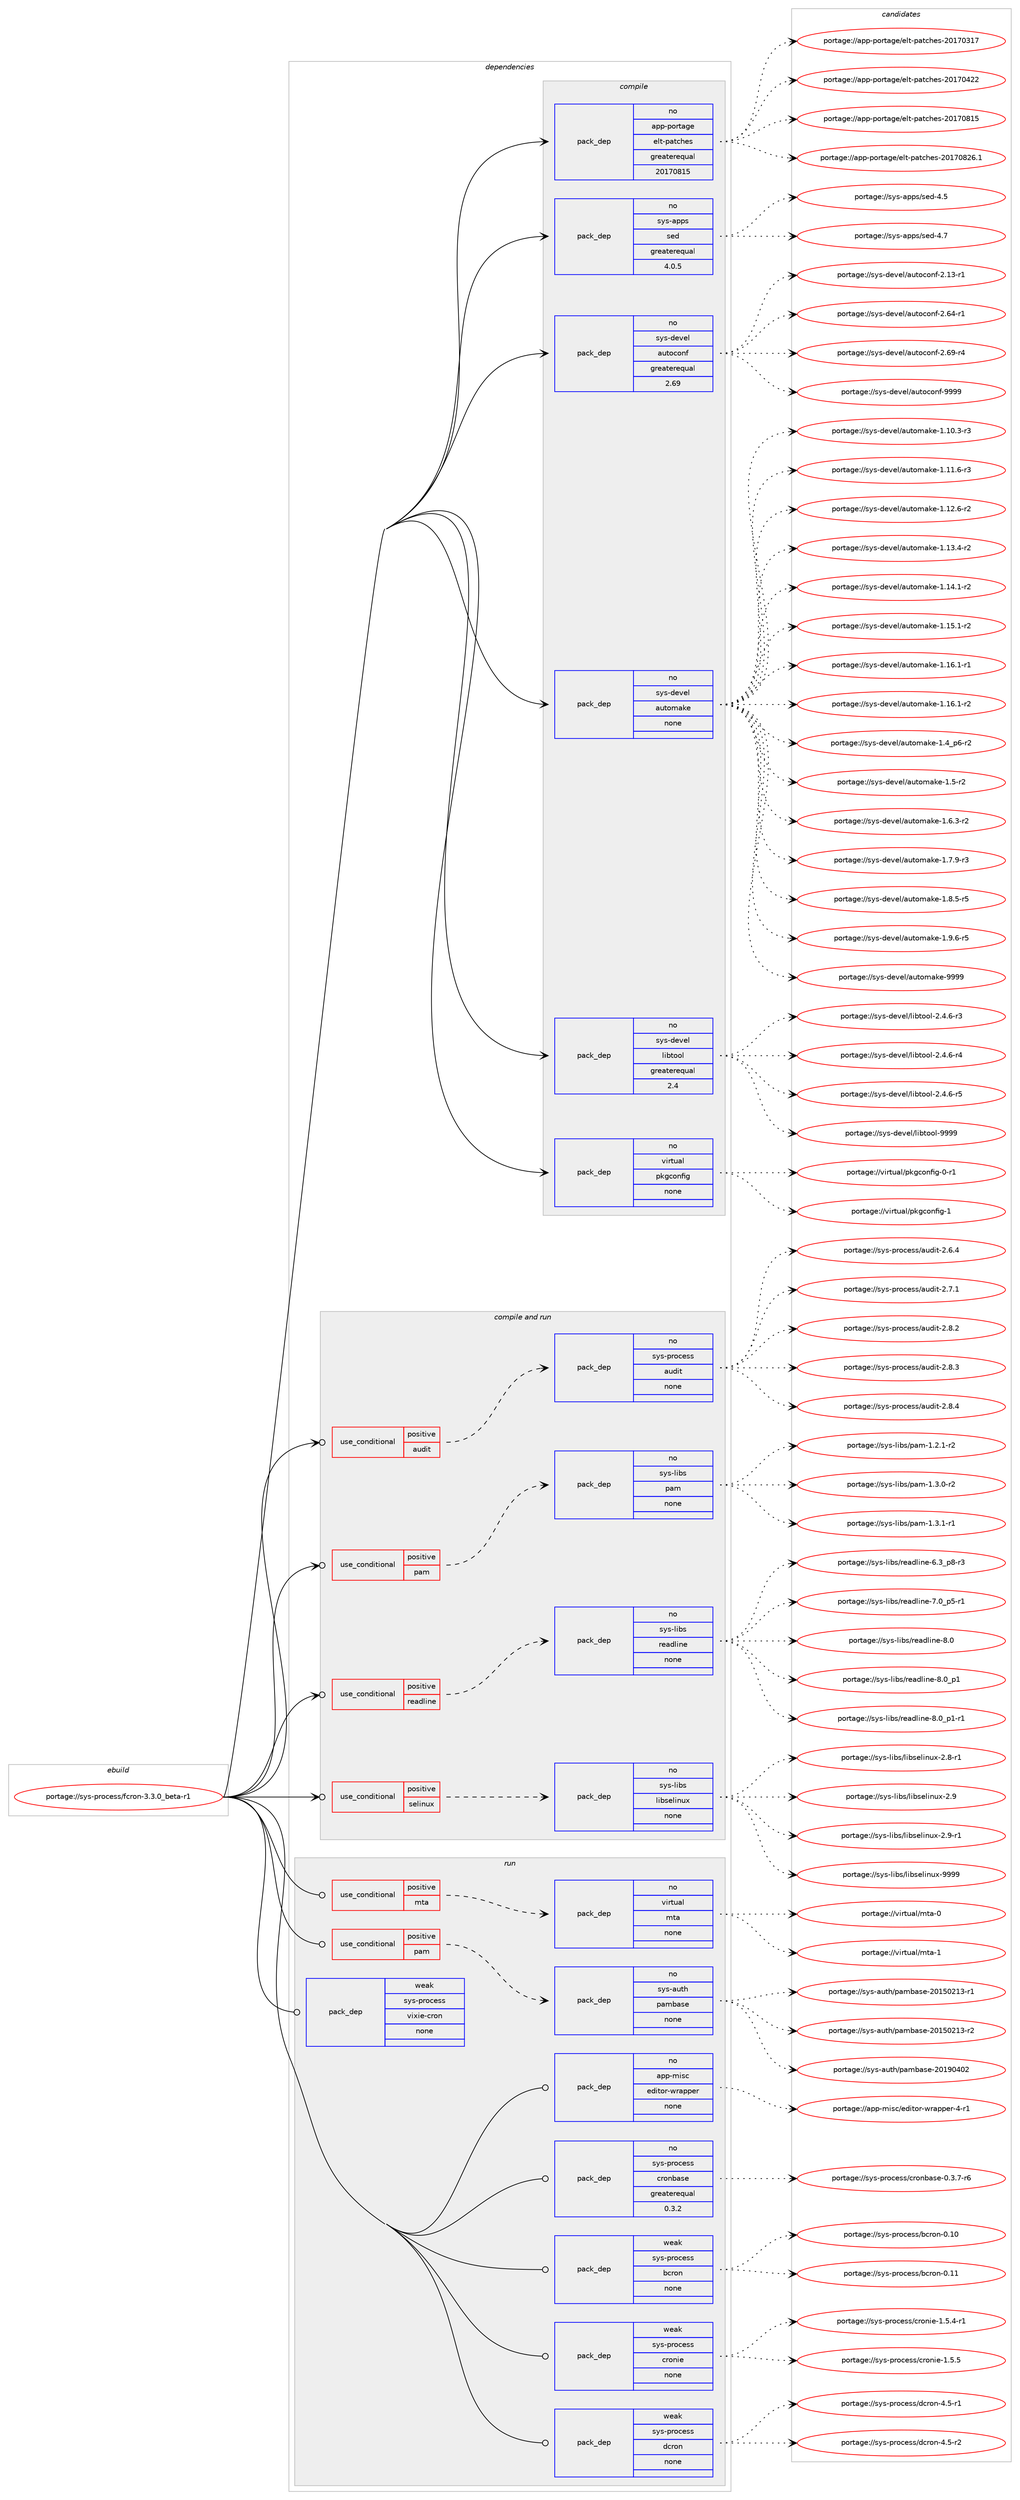 digraph prolog {

# *************
# Graph options
# *************

newrank=true;
concentrate=true;
compound=true;
graph [rankdir=LR,fontname=Helvetica,fontsize=10,ranksep=1.5];#, ranksep=2.5, nodesep=0.2];
edge  [arrowhead=vee];
node  [fontname=Helvetica,fontsize=10];

# **********
# The ebuild
# **********

subgraph cluster_leftcol {
color=gray;
rank=same;
label=<<i>ebuild</i>>;
id [label="portage://sys-process/fcron-3.3.0_beta-r1", color=red, width=4, href="../sys-process/fcron-3.3.0_beta-r1.svg"];
}

# ****************
# The dependencies
# ****************

subgraph cluster_midcol {
color=gray;
label=<<i>dependencies</i>>;
subgraph cluster_compile {
fillcolor="#eeeeee";
style=filled;
label=<<i>compile</i>>;
subgraph pack321067 {
dependency433239 [label=<<TABLE BORDER="0" CELLBORDER="1" CELLSPACING="0" CELLPADDING="4" WIDTH="220"><TR><TD ROWSPAN="6" CELLPADDING="30">pack_dep</TD></TR><TR><TD WIDTH="110">no</TD></TR><TR><TD>app-portage</TD></TR><TR><TD>elt-patches</TD></TR><TR><TD>greaterequal</TD></TR><TR><TD>20170815</TD></TR></TABLE>>, shape=none, color=blue];
}
id:e -> dependency433239:w [weight=20,style="solid",arrowhead="vee"];
subgraph pack321068 {
dependency433240 [label=<<TABLE BORDER="0" CELLBORDER="1" CELLSPACING="0" CELLPADDING="4" WIDTH="220"><TR><TD ROWSPAN="6" CELLPADDING="30">pack_dep</TD></TR><TR><TD WIDTH="110">no</TD></TR><TR><TD>sys-apps</TD></TR><TR><TD>sed</TD></TR><TR><TD>greaterequal</TD></TR><TR><TD>4.0.5</TD></TR></TABLE>>, shape=none, color=blue];
}
id:e -> dependency433240:w [weight=20,style="solid",arrowhead="vee"];
subgraph pack321069 {
dependency433241 [label=<<TABLE BORDER="0" CELLBORDER="1" CELLSPACING="0" CELLPADDING="4" WIDTH="220"><TR><TD ROWSPAN="6" CELLPADDING="30">pack_dep</TD></TR><TR><TD WIDTH="110">no</TD></TR><TR><TD>sys-devel</TD></TR><TR><TD>autoconf</TD></TR><TR><TD>greaterequal</TD></TR><TR><TD>2.69</TD></TR></TABLE>>, shape=none, color=blue];
}
id:e -> dependency433241:w [weight=20,style="solid",arrowhead="vee"];
subgraph pack321070 {
dependency433242 [label=<<TABLE BORDER="0" CELLBORDER="1" CELLSPACING="0" CELLPADDING="4" WIDTH="220"><TR><TD ROWSPAN="6" CELLPADDING="30">pack_dep</TD></TR><TR><TD WIDTH="110">no</TD></TR><TR><TD>sys-devel</TD></TR><TR><TD>automake</TD></TR><TR><TD>none</TD></TR><TR><TD></TD></TR></TABLE>>, shape=none, color=blue];
}
id:e -> dependency433242:w [weight=20,style="solid",arrowhead="vee"];
subgraph pack321071 {
dependency433243 [label=<<TABLE BORDER="0" CELLBORDER="1" CELLSPACING="0" CELLPADDING="4" WIDTH="220"><TR><TD ROWSPAN="6" CELLPADDING="30">pack_dep</TD></TR><TR><TD WIDTH="110">no</TD></TR><TR><TD>sys-devel</TD></TR><TR><TD>libtool</TD></TR><TR><TD>greaterequal</TD></TR><TR><TD>2.4</TD></TR></TABLE>>, shape=none, color=blue];
}
id:e -> dependency433243:w [weight=20,style="solid",arrowhead="vee"];
subgraph pack321072 {
dependency433244 [label=<<TABLE BORDER="0" CELLBORDER="1" CELLSPACING="0" CELLPADDING="4" WIDTH="220"><TR><TD ROWSPAN="6" CELLPADDING="30">pack_dep</TD></TR><TR><TD WIDTH="110">no</TD></TR><TR><TD>virtual</TD></TR><TR><TD>pkgconfig</TD></TR><TR><TD>none</TD></TR><TR><TD></TD></TR></TABLE>>, shape=none, color=blue];
}
id:e -> dependency433244:w [weight=20,style="solid",arrowhead="vee"];
}
subgraph cluster_compileandrun {
fillcolor="#eeeeee";
style=filled;
label=<<i>compile and run</i>>;
subgraph cond104847 {
dependency433245 [label=<<TABLE BORDER="0" CELLBORDER="1" CELLSPACING="0" CELLPADDING="4"><TR><TD ROWSPAN="3" CELLPADDING="10">use_conditional</TD></TR><TR><TD>positive</TD></TR><TR><TD>audit</TD></TR></TABLE>>, shape=none, color=red];
subgraph pack321073 {
dependency433246 [label=<<TABLE BORDER="0" CELLBORDER="1" CELLSPACING="0" CELLPADDING="4" WIDTH="220"><TR><TD ROWSPAN="6" CELLPADDING="30">pack_dep</TD></TR><TR><TD WIDTH="110">no</TD></TR><TR><TD>sys-process</TD></TR><TR><TD>audit</TD></TR><TR><TD>none</TD></TR><TR><TD></TD></TR></TABLE>>, shape=none, color=blue];
}
dependency433245:e -> dependency433246:w [weight=20,style="dashed",arrowhead="vee"];
}
id:e -> dependency433245:w [weight=20,style="solid",arrowhead="odotvee"];
subgraph cond104848 {
dependency433247 [label=<<TABLE BORDER="0" CELLBORDER="1" CELLSPACING="0" CELLPADDING="4"><TR><TD ROWSPAN="3" CELLPADDING="10">use_conditional</TD></TR><TR><TD>positive</TD></TR><TR><TD>pam</TD></TR></TABLE>>, shape=none, color=red];
subgraph pack321074 {
dependency433248 [label=<<TABLE BORDER="0" CELLBORDER="1" CELLSPACING="0" CELLPADDING="4" WIDTH="220"><TR><TD ROWSPAN="6" CELLPADDING="30">pack_dep</TD></TR><TR><TD WIDTH="110">no</TD></TR><TR><TD>sys-libs</TD></TR><TR><TD>pam</TD></TR><TR><TD>none</TD></TR><TR><TD></TD></TR></TABLE>>, shape=none, color=blue];
}
dependency433247:e -> dependency433248:w [weight=20,style="dashed",arrowhead="vee"];
}
id:e -> dependency433247:w [weight=20,style="solid",arrowhead="odotvee"];
subgraph cond104849 {
dependency433249 [label=<<TABLE BORDER="0" CELLBORDER="1" CELLSPACING="0" CELLPADDING="4"><TR><TD ROWSPAN="3" CELLPADDING="10">use_conditional</TD></TR><TR><TD>positive</TD></TR><TR><TD>readline</TD></TR></TABLE>>, shape=none, color=red];
subgraph pack321075 {
dependency433250 [label=<<TABLE BORDER="0" CELLBORDER="1" CELLSPACING="0" CELLPADDING="4" WIDTH="220"><TR><TD ROWSPAN="6" CELLPADDING="30">pack_dep</TD></TR><TR><TD WIDTH="110">no</TD></TR><TR><TD>sys-libs</TD></TR><TR><TD>readline</TD></TR><TR><TD>none</TD></TR><TR><TD></TD></TR></TABLE>>, shape=none, color=blue];
}
dependency433249:e -> dependency433250:w [weight=20,style="dashed",arrowhead="vee"];
}
id:e -> dependency433249:w [weight=20,style="solid",arrowhead="odotvee"];
subgraph cond104850 {
dependency433251 [label=<<TABLE BORDER="0" CELLBORDER="1" CELLSPACING="0" CELLPADDING="4"><TR><TD ROWSPAN="3" CELLPADDING="10">use_conditional</TD></TR><TR><TD>positive</TD></TR><TR><TD>selinux</TD></TR></TABLE>>, shape=none, color=red];
subgraph pack321076 {
dependency433252 [label=<<TABLE BORDER="0" CELLBORDER="1" CELLSPACING="0" CELLPADDING="4" WIDTH="220"><TR><TD ROWSPAN="6" CELLPADDING="30">pack_dep</TD></TR><TR><TD WIDTH="110">no</TD></TR><TR><TD>sys-libs</TD></TR><TR><TD>libselinux</TD></TR><TR><TD>none</TD></TR><TR><TD></TD></TR></TABLE>>, shape=none, color=blue];
}
dependency433251:e -> dependency433252:w [weight=20,style="dashed",arrowhead="vee"];
}
id:e -> dependency433251:w [weight=20,style="solid",arrowhead="odotvee"];
}
subgraph cluster_run {
fillcolor="#eeeeee";
style=filled;
label=<<i>run</i>>;
subgraph cond104851 {
dependency433253 [label=<<TABLE BORDER="0" CELLBORDER="1" CELLSPACING="0" CELLPADDING="4"><TR><TD ROWSPAN="3" CELLPADDING="10">use_conditional</TD></TR><TR><TD>positive</TD></TR><TR><TD>mta</TD></TR></TABLE>>, shape=none, color=red];
subgraph pack321077 {
dependency433254 [label=<<TABLE BORDER="0" CELLBORDER="1" CELLSPACING="0" CELLPADDING="4" WIDTH="220"><TR><TD ROWSPAN="6" CELLPADDING="30">pack_dep</TD></TR><TR><TD WIDTH="110">no</TD></TR><TR><TD>virtual</TD></TR><TR><TD>mta</TD></TR><TR><TD>none</TD></TR><TR><TD></TD></TR></TABLE>>, shape=none, color=blue];
}
dependency433253:e -> dependency433254:w [weight=20,style="dashed",arrowhead="vee"];
}
id:e -> dependency433253:w [weight=20,style="solid",arrowhead="odot"];
subgraph cond104852 {
dependency433255 [label=<<TABLE BORDER="0" CELLBORDER="1" CELLSPACING="0" CELLPADDING="4"><TR><TD ROWSPAN="3" CELLPADDING="10">use_conditional</TD></TR><TR><TD>positive</TD></TR><TR><TD>pam</TD></TR></TABLE>>, shape=none, color=red];
subgraph pack321078 {
dependency433256 [label=<<TABLE BORDER="0" CELLBORDER="1" CELLSPACING="0" CELLPADDING="4" WIDTH="220"><TR><TD ROWSPAN="6" CELLPADDING="30">pack_dep</TD></TR><TR><TD WIDTH="110">no</TD></TR><TR><TD>sys-auth</TD></TR><TR><TD>pambase</TD></TR><TR><TD>none</TD></TR><TR><TD></TD></TR></TABLE>>, shape=none, color=blue];
}
dependency433255:e -> dependency433256:w [weight=20,style="dashed",arrowhead="vee"];
}
id:e -> dependency433255:w [weight=20,style="solid",arrowhead="odot"];
subgraph pack321079 {
dependency433257 [label=<<TABLE BORDER="0" CELLBORDER="1" CELLSPACING="0" CELLPADDING="4" WIDTH="220"><TR><TD ROWSPAN="6" CELLPADDING="30">pack_dep</TD></TR><TR><TD WIDTH="110">no</TD></TR><TR><TD>app-misc</TD></TR><TR><TD>editor-wrapper</TD></TR><TR><TD>none</TD></TR><TR><TD></TD></TR></TABLE>>, shape=none, color=blue];
}
id:e -> dependency433257:w [weight=20,style="solid",arrowhead="odot"];
subgraph pack321080 {
dependency433258 [label=<<TABLE BORDER="0" CELLBORDER="1" CELLSPACING="0" CELLPADDING="4" WIDTH="220"><TR><TD ROWSPAN="6" CELLPADDING="30">pack_dep</TD></TR><TR><TD WIDTH="110">no</TD></TR><TR><TD>sys-process</TD></TR><TR><TD>cronbase</TD></TR><TR><TD>greaterequal</TD></TR><TR><TD>0.3.2</TD></TR></TABLE>>, shape=none, color=blue];
}
id:e -> dependency433258:w [weight=20,style="solid",arrowhead="odot"];
subgraph pack321081 {
dependency433259 [label=<<TABLE BORDER="0" CELLBORDER="1" CELLSPACING="0" CELLPADDING="4" WIDTH="220"><TR><TD ROWSPAN="6" CELLPADDING="30">pack_dep</TD></TR><TR><TD WIDTH="110">weak</TD></TR><TR><TD>sys-process</TD></TR><TR><TD>bcron</TD></TR><TR><TD>none</TD></TR><TR><TD></TD></TR></TABLE>>, shape=none, color=blue];
}
id:e -> dependency433259:w [weight=20,style="solid",arrowhead="odot"];
subgraph pack321082 {
dependency433260 [label=<<TABLE BORDER="0" CELLBORDER="1" CELLSPACING="0" CELLPADDING="4" WIDTH="220"><TR><TD ROWSPAN="6" CELLPADDING="30">pack_dep</TD></TR><TR><TD WIDTH="110">weak</TD></TR><TR><TD>sys-process</TD></TR><TR><TD>cronie</TD></TR><TR><TD>none</TD></TR><TR><TD></TD></TR></TABLE>>, shape=none, color=blue];
}
id:e -> dependency433260:w [weight=20,style="solid",arrowhead="odot"];
subgraph pack321083 {
dependency433261 [label=<<TABLE BORDER="0" CELLBORDER="1" CELLSPACING="0" CELLPADDING="4" WIDTH="220"><TR><TD ROWSPAN="6" CELLPADDING="30">pack_dep</TD></TR><TR><TD WIDTH="110">weak</TD></TR><TR><TD>sys-process</TD></TR><TR><TD>dcron</TD></TR><TR><TD>none</TD></TR><TR><TD></TD></TR></TABLE>>, shape=none, color=blue];
}
id:e -> dependency433261:w [weight=20,style="solid",arrowhead="odot"];
subgraph pack321084 {
dependency433262 [label=<<TABLE BORDER="0" CELLBORDER="1" CELLSPACING="0" CELLPADDING="4" WIDTH="220"><TR><TD ROWSPAN="6" CELLPADDING="30">pack_dep</TD></TR><TR><TD WIDTH="110">weak</TD></TR><TR><TD>sys-process</TD></TR><TR><TD>vixie-cron</TD></TR><TR><TD>none</TD></TR><TR><TD></TD></TR></TABLE>>, shape=none, color=blue];
}
id:e -> dependency433262:w [weight=20,style="solid",arrowhead="odot"];
}
}

# **************
# The candidates
# **************

subgraph cluster_choices {
rank=same;
color=gray;
label=<<i>candidates</i>>;

subgraph choice321067 {
color=black;
nodesep=1;
choiceportage97112112451121111141169710310147101108116451129711699104101115455048495548514955 [label="portage://app-portage/elt-patches-20170317", color=red, width=4,href="../app-portage/elt-patches-20170317.svg"];
choiceportage97112112451121111141169710310147101108116451129711699104101115455048495548525050 [label="portage://app-portage/elt-patches-20170422", color=red, width=4,href="../app-portage/elt-patches-20170422.svg"];
choiceportage97112112451121111141169710310147101108116451129711699104101115455048495548564953 [label="portage://app-portage/elt-patches-20170815", color=red, width=4,href="../app-portage/elt-patches-20170815.svg"];
choiceportage971121124511211111411697103101471011081164511297116991041011154550484955485650544649 [label="portage://app-portage/elt-patches-20170826.1", color=red, width=4,href="../app-portage/elt-patches-20170826.1.svg"];
dependency433239:e -> choiceportage97112112451121111141169710310147101108116451129711699104101115455048495548514955:w [style=dotted,weight="100"];
dependency433239:e -> choiceportage97112112451121111141169710310147101108116451129711699104101115455048495548525050:w [style=dotted,weight="100"];
dependency433239:e -> choiceportage97112112451121111141169710310147101108116451129711699104101115455048495548564953:w [style=dotted,weight="100"];
dependency433239:e -> choiceportage971121124511211111411697103101471011081164511297116991041011154550484955485650544649:w [style=dotted,weight="100"];
}
subgraph choice321068 {
color=black;
nodesep=1;
choiceportage11512111545971121121154711510110045524653 [label="portage://sys-apps/sed-4.5", color=red, width=4,href="../sys-apps/sed-4.5.svg"];
choiceportage11512111545971121121154711510110045524655 [label="portage://sys-apps/sed-4.7", color=red, width=4,href="../sys-apps/sed-4.7.svg"];
dependency433240:e -> choiceportage11512111545971121121154711510110045524653:w [style=dotted,weight="100"];
dependency433240:e -> choiceportage11512111545971121121154711510110045524655:w [style=dotted,weight="100"];
}
subgraph choice321069 {
color=black;
nodesep=1;
choiceportage1151211154510010111810110847971171161119911111010245504649514511449 [label="portage://sys-devel/autoconf-2.13-r1", color=red, width=4,href="../sys-devel/autoconf-2.13-r1.svg"];
choiceportage1151211154510010111810110847971171161119911111010245504654524511449 [label="portage://sys-devel/autoconf-2.64-r1", color=red, width=4,href="../sys-devel/autoconf-2.64-r1.svg"];
choiceportage1151211154510010111810110847971171161119911111010245504654574511452 [label="portage://sys-devel/autoconf-2.69-r4", color=red, width=4,href="../sys-devel/autoconf-2.69-r4.svg"];
choiceportage115121115451001011181011084797117116111991111101024557575757 [label="portage://sys-devel/autoconf-9999", color=red, width=4,href="../sys-devel/autoconf-9999.svg"];
dependency433241:e -> choiceportage1151211154510010111810110847971171161119911111010245504649514511449:w [style=dotted,weight="100"];
dependency433241:e -> choiceportage1151211154510010111810110847971171161119911111010245504654524511449:w [style=dotted,weight="100"];
dependency433241:e -> choiceportage1151211154510010111810110847971171161119911111010245504654574511452:w [style=dotted,weight="100"];
dependency433241:e -> choiceportage115121115451001011181011084797117116111991111101024557575757:w [style=dotted,weight="100"];
}
subgraph choice321070 {
color=black;
nodesep=1;
choiceportage11512111545100101118101108479711711611110997107101454946494846514511451 [label="portage://sys-devel/automake-1.10.3-r3", color=red, width=4,href="../sys-devel/automake-1.10.3-r3.svg"];
choiceportage11512111545100101118101108479711711611110997107101454946494946544511451 [label="portage://sys-devel/automake-1.11.6-r3", color=red, width=4,href="../sys-devel/automake-1.11.6-r3.svg"];
choiceportage11512111545100101118101108479711711611110997107101454946495046544511450 [label="portage://sys-devel/automake-1.12.6-r2", color=red, width=4,href="../sys-devel/automake-1.12.6-r2.svg"];
choiceportage11512111545100101118101108479711711611110997107101454946495146524511450 [label="portage://sys-devel/automake-1.13.4-r2", color=red, width=4,href="../sys-devel/automake-1.13.4-r2.svg"];
choiceportage11512111545100101118101108479711711611110997107101454946495246494511450 [label="portage://sys-devel/automake-1.14.1-r2", color=red, width=4,href="../sys-devel/automake-1.14.1-r2.svg"];
choiceportage11512111545100101118101108479711711611110997107101454946495346494511450 [label="portage://sys-devel/automake-1.15.1-r2", color=red, width=4,href="../sys-devel/automake-1.15.1-r2.svg"];
choiceportage11512111545100101118101108479711711611110997107101454946495446494511449 [label="portage://sys-devel/automake-1.16.1-r1", color=red, width=4,href="../sys-devel/automake-1.16.1-r1.svg"];
choiceportage11512111545100101118101108479711711611110997107101454946495446494511450 [label="portage://sys-devel/automake-1.16.1-r2", color=red, width=4,href="../sys-devel/automake-1.16.1-r2.svg"];
choiceportage115121115451001011181011084797117116111109971071014549465295112544511450 [label="portage://sys-devel/automake-1.4_p6-r2", color=red, width=4,href="../sys-devel/automake-1.4_p6-r2.svg"];
choiceportage11512111545100101118101108479711711611110997107101454946534511450 [label="portage://sys-devel/automake-1.5-r2", color=red, width=4,href="../sys-devel/automake-1.5-r2.svg"];
choiceportage115121115451001011181011084797117116111109971071014549465446514511450 [label="portage://sys-devel/automake-1.6.3-r2", color=red, width=4,href="../sys-devel/automake-1.6.3-r2.svg"];
choiceportage115121115451001011181011084797117116111109971071014549465546574511451 [label="portage://sys-devel/automake-1.7.9-r3", color=red, width=4,href="../sys-devel/automake-1.7.9-r3.svg"];
choiceportage115121115451001011181011084797117116111109971071014549465646534511453 [label="portage://sys-devel/automake-1.8.5-r5", color=red, width=4,href="../sys-devel/automake-1.8.5-r5.svg"];
choiceportage115121115451001011181011084797117116111109971071014549465746544511453 [label="portage://sys-devel/automake-1.9.6-r5", color=red, width=4,href="../sys-devel/automake-1.9.6-r5.svg"];
choiceportage115121115451001011181011084797117116111109971071014557575757 [label="portage://sys-devel/automake-9999", color=red, width=4,href="../sys-devel/automake-9999.svg"];
dependency433242:e -> choiceportage11512111545100101118101108479711711611110997107101454946494846514511451:w [style=dotted,weight="100"];
dependency433242:e -> choiceportage11512111545100101118101108479711711611110997107101454946494946544511451:w [style=dotted,weight="100"];
dependency433242:e -> choiceportage11512111545100101118101108479711711611110997107101454946495046544511450:w [style=dotted,weight="100"];
dependency433242:e -> choiceportage11512111545100101118101108479711711611110997107101454946495146524511450:w [style=dotted,weight="100"];
dependency433242:e -> choiceportage11512111545100101118101108479711711611110997107101454946495246494511450:w [style=dotted,weight="100"];
dependency433242:e -> choiceportage11512111545100101118101108479711711611110997107101454946495346494511450:w [style=dotted,weight="100"];
dependency433242:e -> choiceportage11512111545100101118101108479711711611110997107101454946495446494511449:w [style=dotted,weight="100"];
dependency433242:e -> choiceportage11512111545100101118101108479711711611110997107101454946495446494511450:w [style=dotted,weight="100"];
dependency433242:e -> choiceportage115121115451001011181011084797117116111109971071014549465295112544511450:w [style=dotted,weight="100"];
dependency433242:e -> choiceportage11512111545100101118101108479711711611110997107101454946534511450:w [style=dotted,weight="100"];
dependency433242:e -> choiceportage115121115451001011181011084797117116111109971071014549465446514511450:w [style=dotted,weight="100"];
dependency433242:e -> choiceportage115121115451001011181011084797117116111109971071014549465546574511451:w [style=dotted,weight="100"];
dependency433242:e -> choiceportage115121115451001011181011084797117116111109971071014549465646534511453:w [style=dotted,weight="100"];
dependency433242:e -> choiceportage115121115451001011181011084797117116111109971071014549465746544511453:w [style=dotted,weight="100"];
dependency433242:e -> choiceportage115121115451001011181011084797117116111109971071014557575757:w [style=dotted,weight="100"];
}
subgraph choice321071 {
color=black;
nodesep=1;
choiceportage1151211154510010111810110847108105981161111111084550465246544511451 [label="portage://sys-devel/libtool-2.4.6-r3", color=red, width=4,href="../sys-devel/libtool-2.4.6-r3.svg"];
choiceportage1151211154510010111810110847108105981161111111084550465246544511452 [label="portage://sys-devel/libtool-2.4.6-r4", color=red, width=4,href="../sys-devel/libtool-2.4.6-r4.svg"];
choiceportage1151211154510010111810110847108105981161111111084550465246544511453 [label="portage://sys-devel/libtool-2.4.6-r5", color=red, width=4,href="../sys-devel/libtool-2.4.6-r5.svg"];
choiceportage1151211154510010111810110847108105981161111111084557575757 [label="portage://sys-devel/libtool-9999", color=red, width=4,href="../sys-devel/libtool-9999.svg"];
dependency433243:e -> choiceportage1151211154510010111810110847108105981161111111084550465246544511451:w [style=dotted,weight="100"];
dependency433243:e -> choiceportage1151211154510010111810110847108105981161111111084550465246544511452:w [style=dotted,weight="100"];
dependency433243:e -> choiceportage1151211154510010111810110847108105981161111111084550465246544511453:w [style=dotted,weight="100"];
dependency433243:e -> choiceportage1151211154510010111810110847108105981161111111084557575757:w [style=dotted,weight="100"];
}
subgraph choice321072 {
color=black;
nodesep=1;
choiceportage11810511411611797108471121071039911111010210510345484511449 [label="portage://virtual/pkgconfig-0-r1", color=red, width=4,href="../virtual/pkgconfig-0-r1.svg"];
choiceportage1181051141161179710847112107103991111101021051034549 [label="portage://virtual/pkgconfig-1", color=red, width=4,href="../virtual/pkgconfig-1.svg"];
dependency433244:e -> choiceportage11810511411611797108471121071039911111010210510345484511449:w [style=dotted,weight="100"];
dependency433244:e -> choiceportage1181051141161179710847112107103991111101021051034549:w [style=dotted,weight="100"];
}
subgraph choice321073 {
color=black;
nodesep=1;
choiceportage11512111545112114111991011151154797117100105116455046544652 [label="portage://sys-process/audit-2.6.4", color=red, width=4,href="../sys-process/audit-2.6.4.svg"];
choiceportage11512111545112114111991011151154797117100105116455046554649 [label="portage://sys-process/audit-2.7.1", color=red, width=4,href="../sys-process/audit-2.7.1.svg"];
choiceportage11512111545112114111991011151154797117100105116455046564650 [label="portage://sys-process/audit-2.8.2", color=red, width=4,href="../sys-process/audit-2.8.2.svg"];
choiceportage11512111545112114111991011151154797117100105116455046564651 [label="portage://sys-process/audit-2.8.3", color=red, width=4,href="../sys-process/audit-2.8.3.svg"];
choiceportage11512111545112114111991011151154797117100105116455046564652 [label="portage://sys-process/audit-2.8.4", color=red, width=4,href="../sys-process/audit-2.8.4.svg"];
dependency433246:e -> choiceportage11512111545112114111991011151154797117100105116455046544652:w [style=dotted,weight="100"];
dependency433246:e -> choiceportage11512111545112114111991011151154797117100105116455046554649:w [style=dotted,weight="100"];
dependency433246:e -> choiceportage11512111545112114111991011151154797117100105116455046564650:w [style=dotted,weight="100"];
dependency433246:e -> choiceportage11512111545112114111991011151154797117100105116455046564651:w [style=dotted,weight="100"];
dependency433246:e -> choiceportage11512111545112114111991011151154797117100105116455046564652:w [style=dotted,weight="100"];
}
subgraph choice321074 {
color=black;
nodesep=1;
choiceportage115121115451081059811547112971094549465046494511450 [label="portage://sys-libs/pam-1.2.1-r2", color=red, width=4,href="../sys-libs/pam-1.2.1-r2.svg"];
choiceportage115121115451081059811547112971094549465146484511450 [label="portage://sys-libs/pam-1.3.0-r2", color=red, width=4,href="../sys-libs/pam-1.3.0-r2.svg"];
choiceportage115121115451081059811547112971094549465146494511449 [label="portage://sys-libs/pam-1.3.1-r1", color=red, width=4,href="../sys-libs/pam-1.3.1-r1.svg"];
dependency433248:e -> choiceportage115121115451081059811547112971094549465046494511450:w [style=dotted,weight="100"];
dependency433248:e -> choiceportage115121115451081059811547112971094549465146484511450:w [style=dotted,weight="100"];
dependency433248:e -> choiceportage115121115451081059811547112971094549465146494511449:w [style=dotted,weight="100"];
}
subgraph choice321075 {
color=black;
nodesep=1;
choiceportage115121115451081059811547114101971001081051101014554465195112564511451 [label="portage://sys-libs/readline-6.3_p8-r3", color=red, width=4,href="../sys-libs/readline-6.3_p8-r3.svg"];
choiceportage115121115451081059811547114101971001081051101014555464895112534511449 [label="portage://sys-libs/readline-7.0_p5-r1", color=red, width=4,href="../sys-libs/readline-7.0_p5-r1.svg"];
choiceportage1151211154510810598115471141019710010810511010145564648 [label="portage://sys-libs/readline-8.0", color=red, width=4,href="../sys-libs/readline-8.0.svg"];
choiceportage11512111545108105981154711410197100108105110101455646489511249 [label="portage://sys-libs/readline-8.0_p1", color=red, width=4,href="../sys-libs/readline-8.0_p1.svg"];
choiceportage115121115451081059811547114101971001081051101014556464895112494511449 [label="portage://sys-libs/readline-8.0_p1-r1", color=red, width=4,href="../sys-libs/readline-8.0_p1-r1.svg"];
dependency433250:e -> choiceportage115121115451081059811547114101971001081051101014554465195112564511451:w [style=dotted,weight="100"];
dependency433250:e -> choiceportage115121115451081059811547114101971001081051101014555464895112534511449:w [style=dotted,weight="100"];
dependency433250:e -> choiceportage1151211154510810598115471141019710010810511010145564648:w [style=dotted,weight="100"];
dependency433250:e -> choiceportage11512111545108105981154711410197100108105110101455646489511249:w [style=dotted,weight="100"];
dependency433250:e -> choiceportage115121115451081059811547114101971001081051101014556464895112494511449:w [style=dotted,weight="100"];
}
subgraph choice321076 {
color=black;
nodesep=1;
choiceportage11512111545108105981154710810598115101108105110117120455046564511449 [label="portage://sys-libs/libselinux-2.8-r1", color=red, width=4,href="../sys-libs/libselinux-2.8-r1.svg"];
choiceportage1151211154510810598115471081059811510110810511011712045504657 [label="portage://sys-libs/libselinux-2.9", color=red, width=4,href="../sys-libs/libselinux-2.9.svg"];
choiceportage11512111545108105981154710810598115101108105110117120455046574511449 [label="portage://sys-libs/libselinux-2.9-r1", color=red, width=4,href="../sys-libs/libselinux-2.9-r1.svg"];
choiceportage115121115451081059811547108105981151011081051101171204557575757 [label="portage://sys-libs/libselinux-9999", color=red, width=4,href="../sys-libs/libselinux-9999.svg"];
dependency433252:e -> choiceportage11512111545108105981154710810598115101108105110117120455046564511449:w [style=dotted,weight="100"];
dependency433252:e -> choiceportage1151211154510810598115471081059811510110810511011712045504657:w [style=dotted,weight="100"];
dependency433252:e -> choiceportage11512111545108105981154710810598115101108105110117120455046574511449:w [style=dotted,weight="100"];
dependency433252:e -> choiceportage115121115451081059811547108105981151011081051101171204557575757:w [style=dotted,weight="100"];
}
subgraph choice321077 {
color=black;
nodesep=1;
choiceportage1181051141161179710847109116974548 [label="portage://virtual/mta-0", color=red, width=4,href="../virtual/mta-0.svg"];
choiceportage1181051141161179710847109116974549 [label="portage://virtual/mta-1", color=red, width=4,href="../virtual/mta-1.svg"];
dependency433254:e -> choiceportage1181051141161179710847109116974548:w [style=dotted,weight="100"];
dependency433254:e -> choiceportage1181051141161179710847109116974549:w [style=dotted,weight="100"];
}
subgraph choice321078 {
color=black;
nodesep=1;
choiceportage1151211154597117116104471129710998971151014550484953485049514511449 [label="portage://sys-auth/pambase-20150213-r1", color=red, width=4,href="../sys-auth/pambase-20150213-r1.svg"];
choiceportage1151211154597117116104471129710998971151014550484953485049514511450 [label="portage://sys-auth/pambase-20150213-r2", color=red, width=4,href="../sys-auth/pambase-20150213-r2.svg"];
choiceportage115121115459711711610447112971099897115101455048495748524850 [label="portage://sys-auth/pambase-20190402", color=red, width=4,href="../sys-auth/pambase-20190402.svg"];
dependency433256:e -> choiceportage1151211154597117116104471129710998971151014550484953485049514511449:w [style=dotted,weight="100"];
dependency433256:e -> choiceportage1151211154597117116104471129710998971151014550484953485049514511450:w [style=dotted,weight="100"];
dependency433256:e -> choiceportage115121115459711711610447112971099897115101455048495748524850:w [style=dotted,weight="100"];
}
subgraph choice321079 {
color=black;
nodesep=1;
choiceportage97112112451091051159947101100105116111114451191149711211210111445524511449 [label="portage://app-misc/editor-wrapper-4-r1", color=red, width=4,href="../app-misc/editor-wrapper-4-r1.svg"];
dependency433257:e -> choiceportage97112112451091051159947101100105116111114451191149711211210111445524511449:w [style=dotted,weight="100"];
}
subgraph choice321080 {
color=black;
nodesep=1;
choiceportage1151211154511211411199101115115479911411111098971151014548465146554511454 [label="portage://sys-process/cronbase-0.3.7-r6", color=red, width=4,href="../sys-process/cronbase-0.3.7-r6.svg"];
dependency433258:e -> choiceportage1151211154511211411199101115115479911411111098971151014548465146554511454:w [style=dotted,weight="100"];
}
subgraph choice321081 {
color=black;
nodesep=1;
choiceportage11512111545112114111991011151154798991141111104548464948 [label="portage://sys-process/bcron-0.10", color=red, width=4,href="../sys-process/bcron-0.10.svg"];
choiceportage11512111545112114111991011151154798991141111104548464949 [label="portage://sys-process/bcron-0.11", color=red, width=4,href="../sys-process/bcron-0.11.svg"];
dependency433259:e -> choiceportage11512111545112114111991011151154798991141111104548464948:w [style=dotted,weight="100"];
dependency433259:e -> choiceportage11512111545112114111991011151154798991141111104548464949:w [style=dotted,weight="100"];
}
subgraph choice321082 {
color=black;
nodesep=1;
choiceportage115121115451121141119910111511547991141111101051014549465346524511449 [label="portage://sys-process/cronie-1.5.4-r1", color=red, width=4,href="../sys-process/cronie-1.5.4-r1.svg"];
choiceportage11512111545112114111991011151154799114111110105101454946534653 [label="portage://sys-process/cronie-1.5.5", color=red, width=4,href="../sys-process/cronie-1.5.5.svg"];
dependency433260:e -> choiceportage115121115451121141119910111511547991141111101051014549465346524511449:w [style=dotted,weight="100"];
dependency433260:e -> choiceportage11512111545112114111991011151154799114111110105101454946534653:w [style=dotted,weight="100"];
}
subgraph choice321083 {
color=black;
nodesep=1;
choiceportage11512111545112114111991011151154710099114111110455246534511449 [label="portage://sys-process/dcron-4.5-r1", color=red, width=4,href="../sys-process/dcron-4.5-r1.svg"];
choiceportage11512111545112114111991011151154710099114111110455246534511450 [label="portage://sys-process/dcron-4.5-r2", color=red, width=4,href="../sys-process/dcron-4.5-r2.svg"];
dependency433261:e -> choiceportage11512111545112114111991011151154710099114111110455246534511449:w [style=dotted,weight="100"];
dependency433261:e -> choiceportage11512111545112114111991011151154710099114111110455246534511450:w [style=dotted,weight="100"];
}
subgraph choice321084 {
color=black;
nodesep=1;
}
}

}
